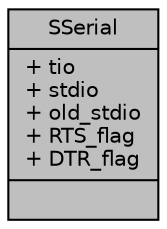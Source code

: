 digraph "SSerial"
{
  edge [fontname="Helvetica",fontsize="10",labelfontname="Helvetica",labelfontsize="10"];
  node [fontname="Helvetica",fontsize="10",shape=record];
  Node1 [label="{SSerial\n|+ tio\l+ stdio\l+ old_stdio\l+ RTS_flag\l+ DTR_flag\l|}",height=0.2,width=0.4,color="black", fillcolor="grey75", style="filled", fontcolor="black"];
}
